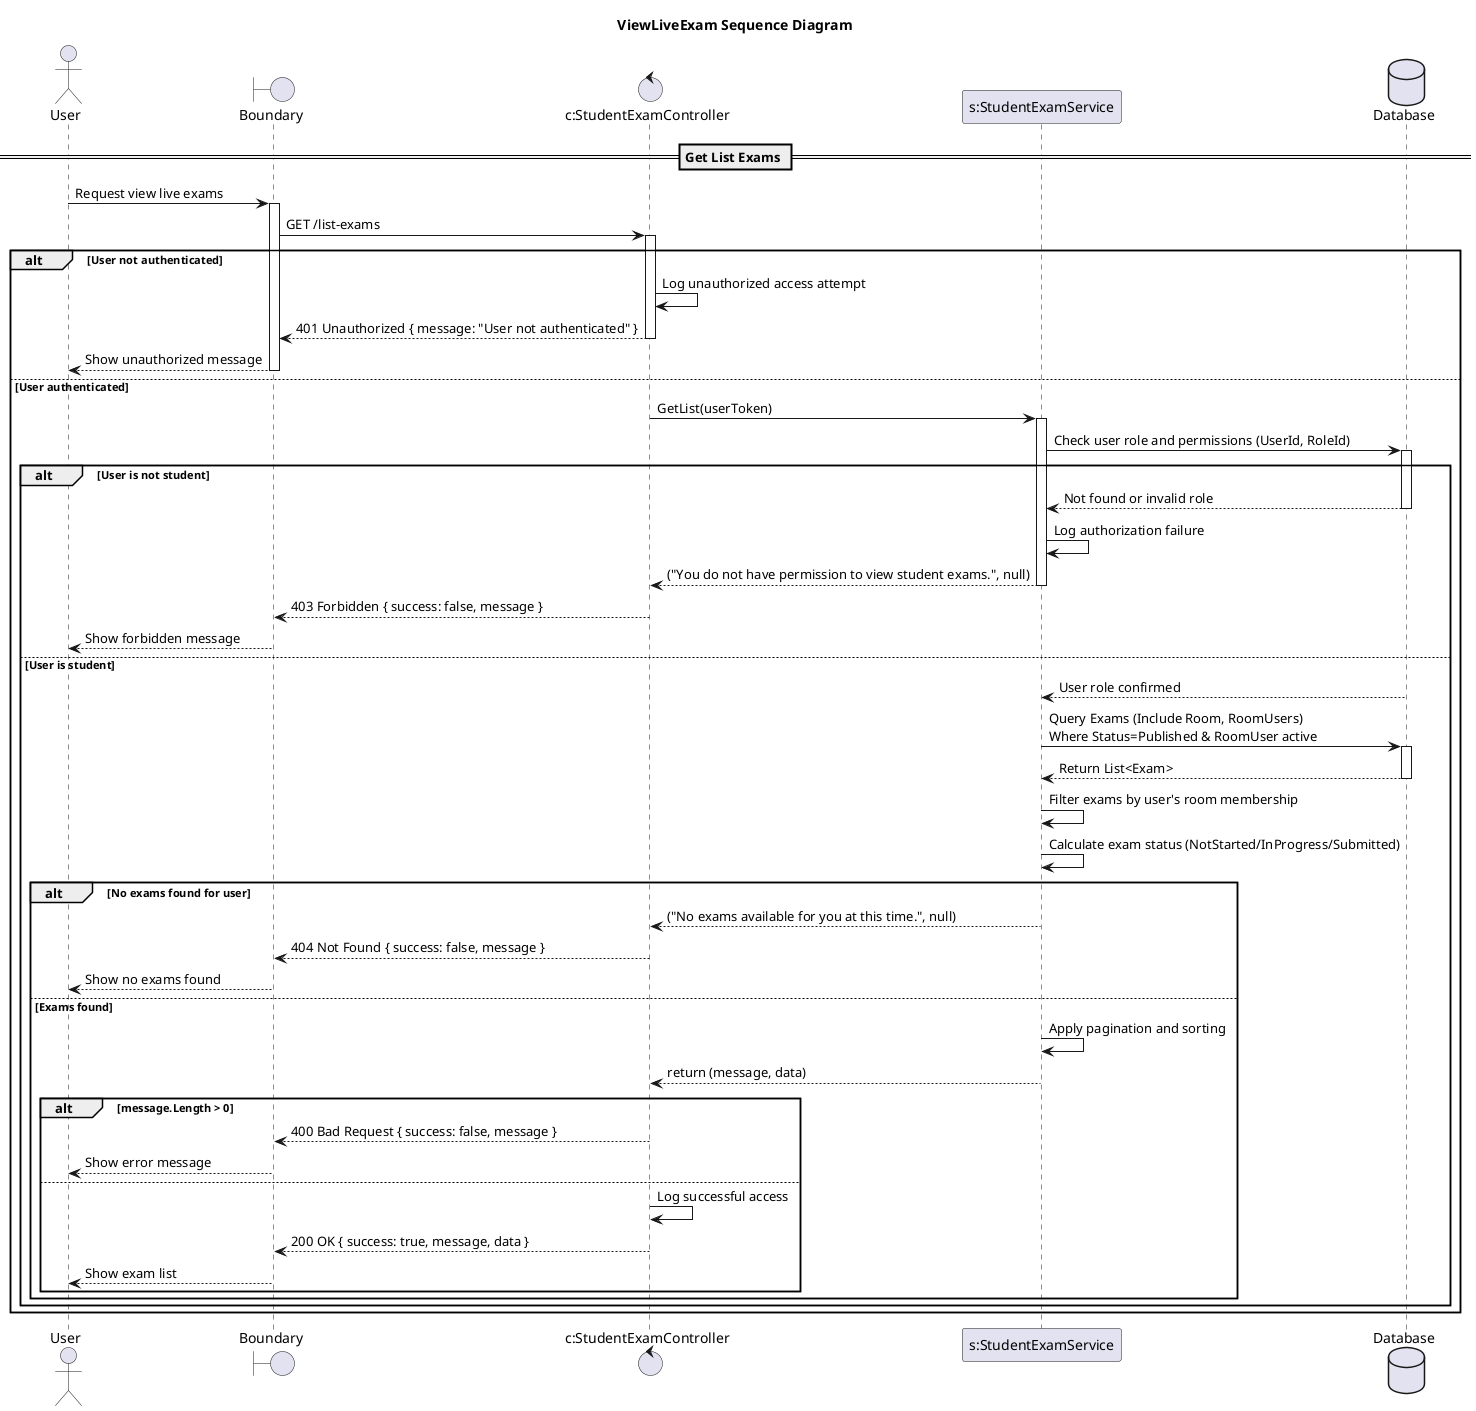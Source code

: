 @startuml

title ViewLiveExam Sequence Diagram

actor "User" as Client
boundary "Boundary" as UI
control "c:StudentExamController" as Controller
participant "s:StudentExamService" as Service
database "Database" as DB

== Get List Exams ==

Client -> UI: Request view live exams
activate UI
UI -> Controller: GET /list-exams
activate Controller

alt User not authenticated
    Controller -> Controller: Log unauthorized access attempt
    Controller --> UI: 401 Unauthorized { message: "User not authenticated" }
    deactivate Controller
    UI --> Client: Show unauthorized message
    deactivate UI
else User authenticated
    Controller -> Service: GetList(userToken)
    activate Service

    Service -> DB: Check user role and permissions (UserId, RoleId)
    activate DB
    alt User is not student
        DB --> Service: Not found or invalid role
        deactivate DB
        Service -> Service: Log authorization failure
        Service --> Controller: ("You do not have permission to view student exams.", null)
        deactivate Service
        Controller --> UI: 403 Forbidden { success: false, message }
        deactivate Controller
        UI --> Client: Show forbidden message
        deactivate UI
    else User is student
        DB --> Service: User role confirmed
        deactivate DB

        Service -> DB: Query Exams (Include Room, RoomUsers)\nWhere Status=Published & RoomUser active
        activate DB
        DB --> Service: Return List<Exam>
        deactivate DB

        Service -> Service: Filter exams by user's room membership
        Service -> Service: Calculate exam status (NotStarted/InProgress/Submitted)

        alt No exams found for user
            Service --> Controller: ("No exams available for you at this time.", null)
            deactivate Service
            Controller --> UI: 404 Not Found { success: false, message }
            deactivate Controller
            UI --> Client: Show no exams found
            deactivate UI
        else Exams found
            Service -> Service: Apply pagination and sorting
            Service --> Controller: return (message, data)
            deactivate Service

            alt message.Length > 0
                Controller --> UI: 400 Bad Request { success: false, message }
                deactivate Controller
                UI --> Client: Show error message
                deactivate UI
            else
                Controller -> Controller: Log successful access
                Controller --> UI: 200 OK { success: true, message, data }
                deactivate Controller
                UI --> Client: Show exam list
                deactivate UI
            end
        end
    end
end

deactivate Controller

@enduml